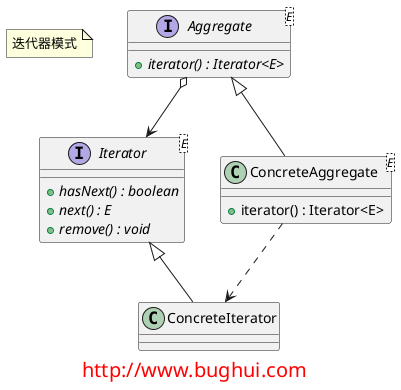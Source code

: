 @startuml

note "迭代器模式" as name

interface Iterator<E>{
    + {abstract} hasNext() : boolean
    + {abstract} next() : E
    + {abstract} remove() : void
}

class ConcreteIterator{

}

interface Aggregate<E>{
    + {abstract} iterator() : Iterator<E>
}

class ConcreteAggregate<E>{
    + iterator() : Iterator<E>
}

Aggregate o--> Iterator
Aggregate <|-- ConcreteAggregate
Iterator <|-- ConcreteIterator
ConcreteAggregate ..> ConcreteIterator

footer
<font size="20" color="red">http://www.bughui.com</font>
endfooter

@enduml
